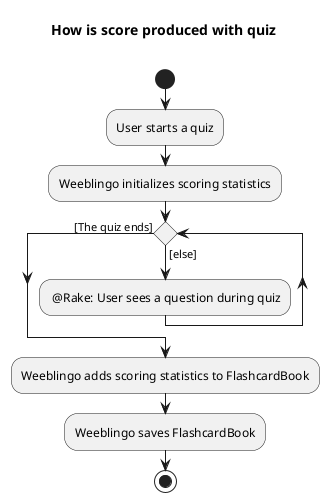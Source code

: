 @startuml
title How is score produced with quiz\n
start
:User starts a quiz;
:Weeblingo initializes scoring statistics;

while () is ([else])
    'plantUML does not seem to have the rake notation
    'https://github.com/nus-cs2103-AY1920S2/forum/issues/105
    : @Rake: User sees a question during quiz;

endwhile ([The quiz ends])
        :Weeblingo adds scoring statistics to FlashcardBook;
        :Weeblingo saves FlashcardBook;
stop
@enduml
